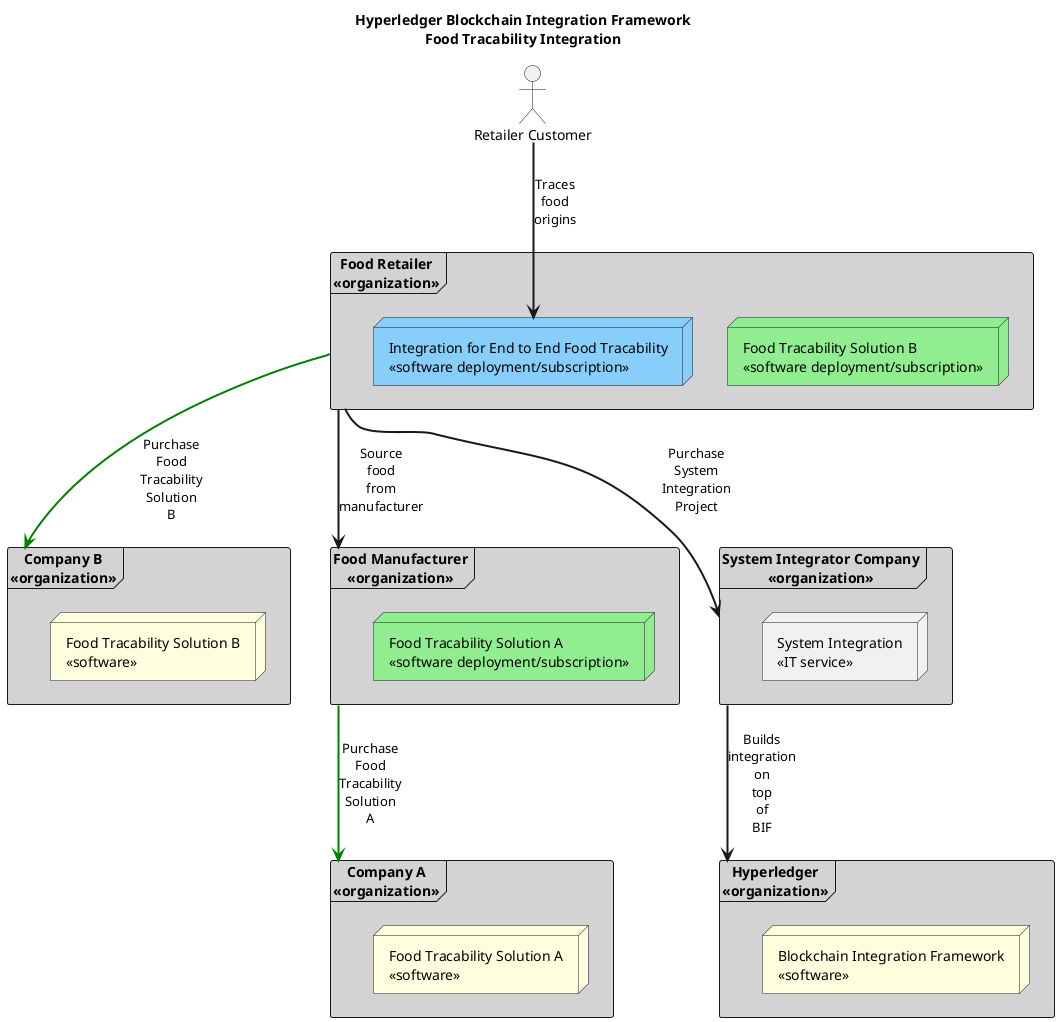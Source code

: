 @startuml Food Tracability Integration

title Hyperledger Blockchain Integration Framework\nFood Tracability Integration

skinparam sequenceArrowThickness 2
skinparam roundcorner 5
skinparam maxmessagesize 30
skinparam sequenceParticipant underline

top to bottom direction

actor "Retailer Customer" as rc

frame "Company A\n<<organization>>" as ca #LightGray {
  node "Food Tracability Solution A\n<<software>>" as ftsa #LightYellow {
  }
}

frame "Company B\n<<organization>>" as cb #LightGray {
  node "Food Tracability Solution B\n<<software>>" as ftsb #LightYellow {
  }
}

frame "Food Retailer\n<<organization>>" as re #LightGray {
  node "Food Tracability Solution B\n<<software deployment/subscription>>" as lftsb #LightGreen {
  }
  node "Integration for End to End Food Tracability\n<<software deployment/subscription>>" as ifeteft #LightSkyBlue {
  }
}

frame "Food Manufacturer\n<<organization>>" as fm #LightGray {
  node "Food Tracability Solution A\n<<software deployment/subscription>>" as lftsa #LightGreen {
  }
}

frame "System Integrator Company\n<<organization>>" as sic #LightGray {
  node "System Integration\n<<IT service>>" as ssi {
  }
}

frame "Hyperledger\n<<organization>>" as hl #LightGray {
  node "Blockchain Integration Framework\n<<software>>" as bif #LightYellow  {
  }
}

fm ==> ca #Green: Purchase Food Tracability Solution A
re ==> fm: Source food from manufacturer
re ==> cb #Green: Purchase Food Tracability Solution B
re ==> sic: Purchase System Integration Project
rc ==> ifeteft: Traces food origins
sic ==> hl: Builds integration on top of BIF

@enduml
